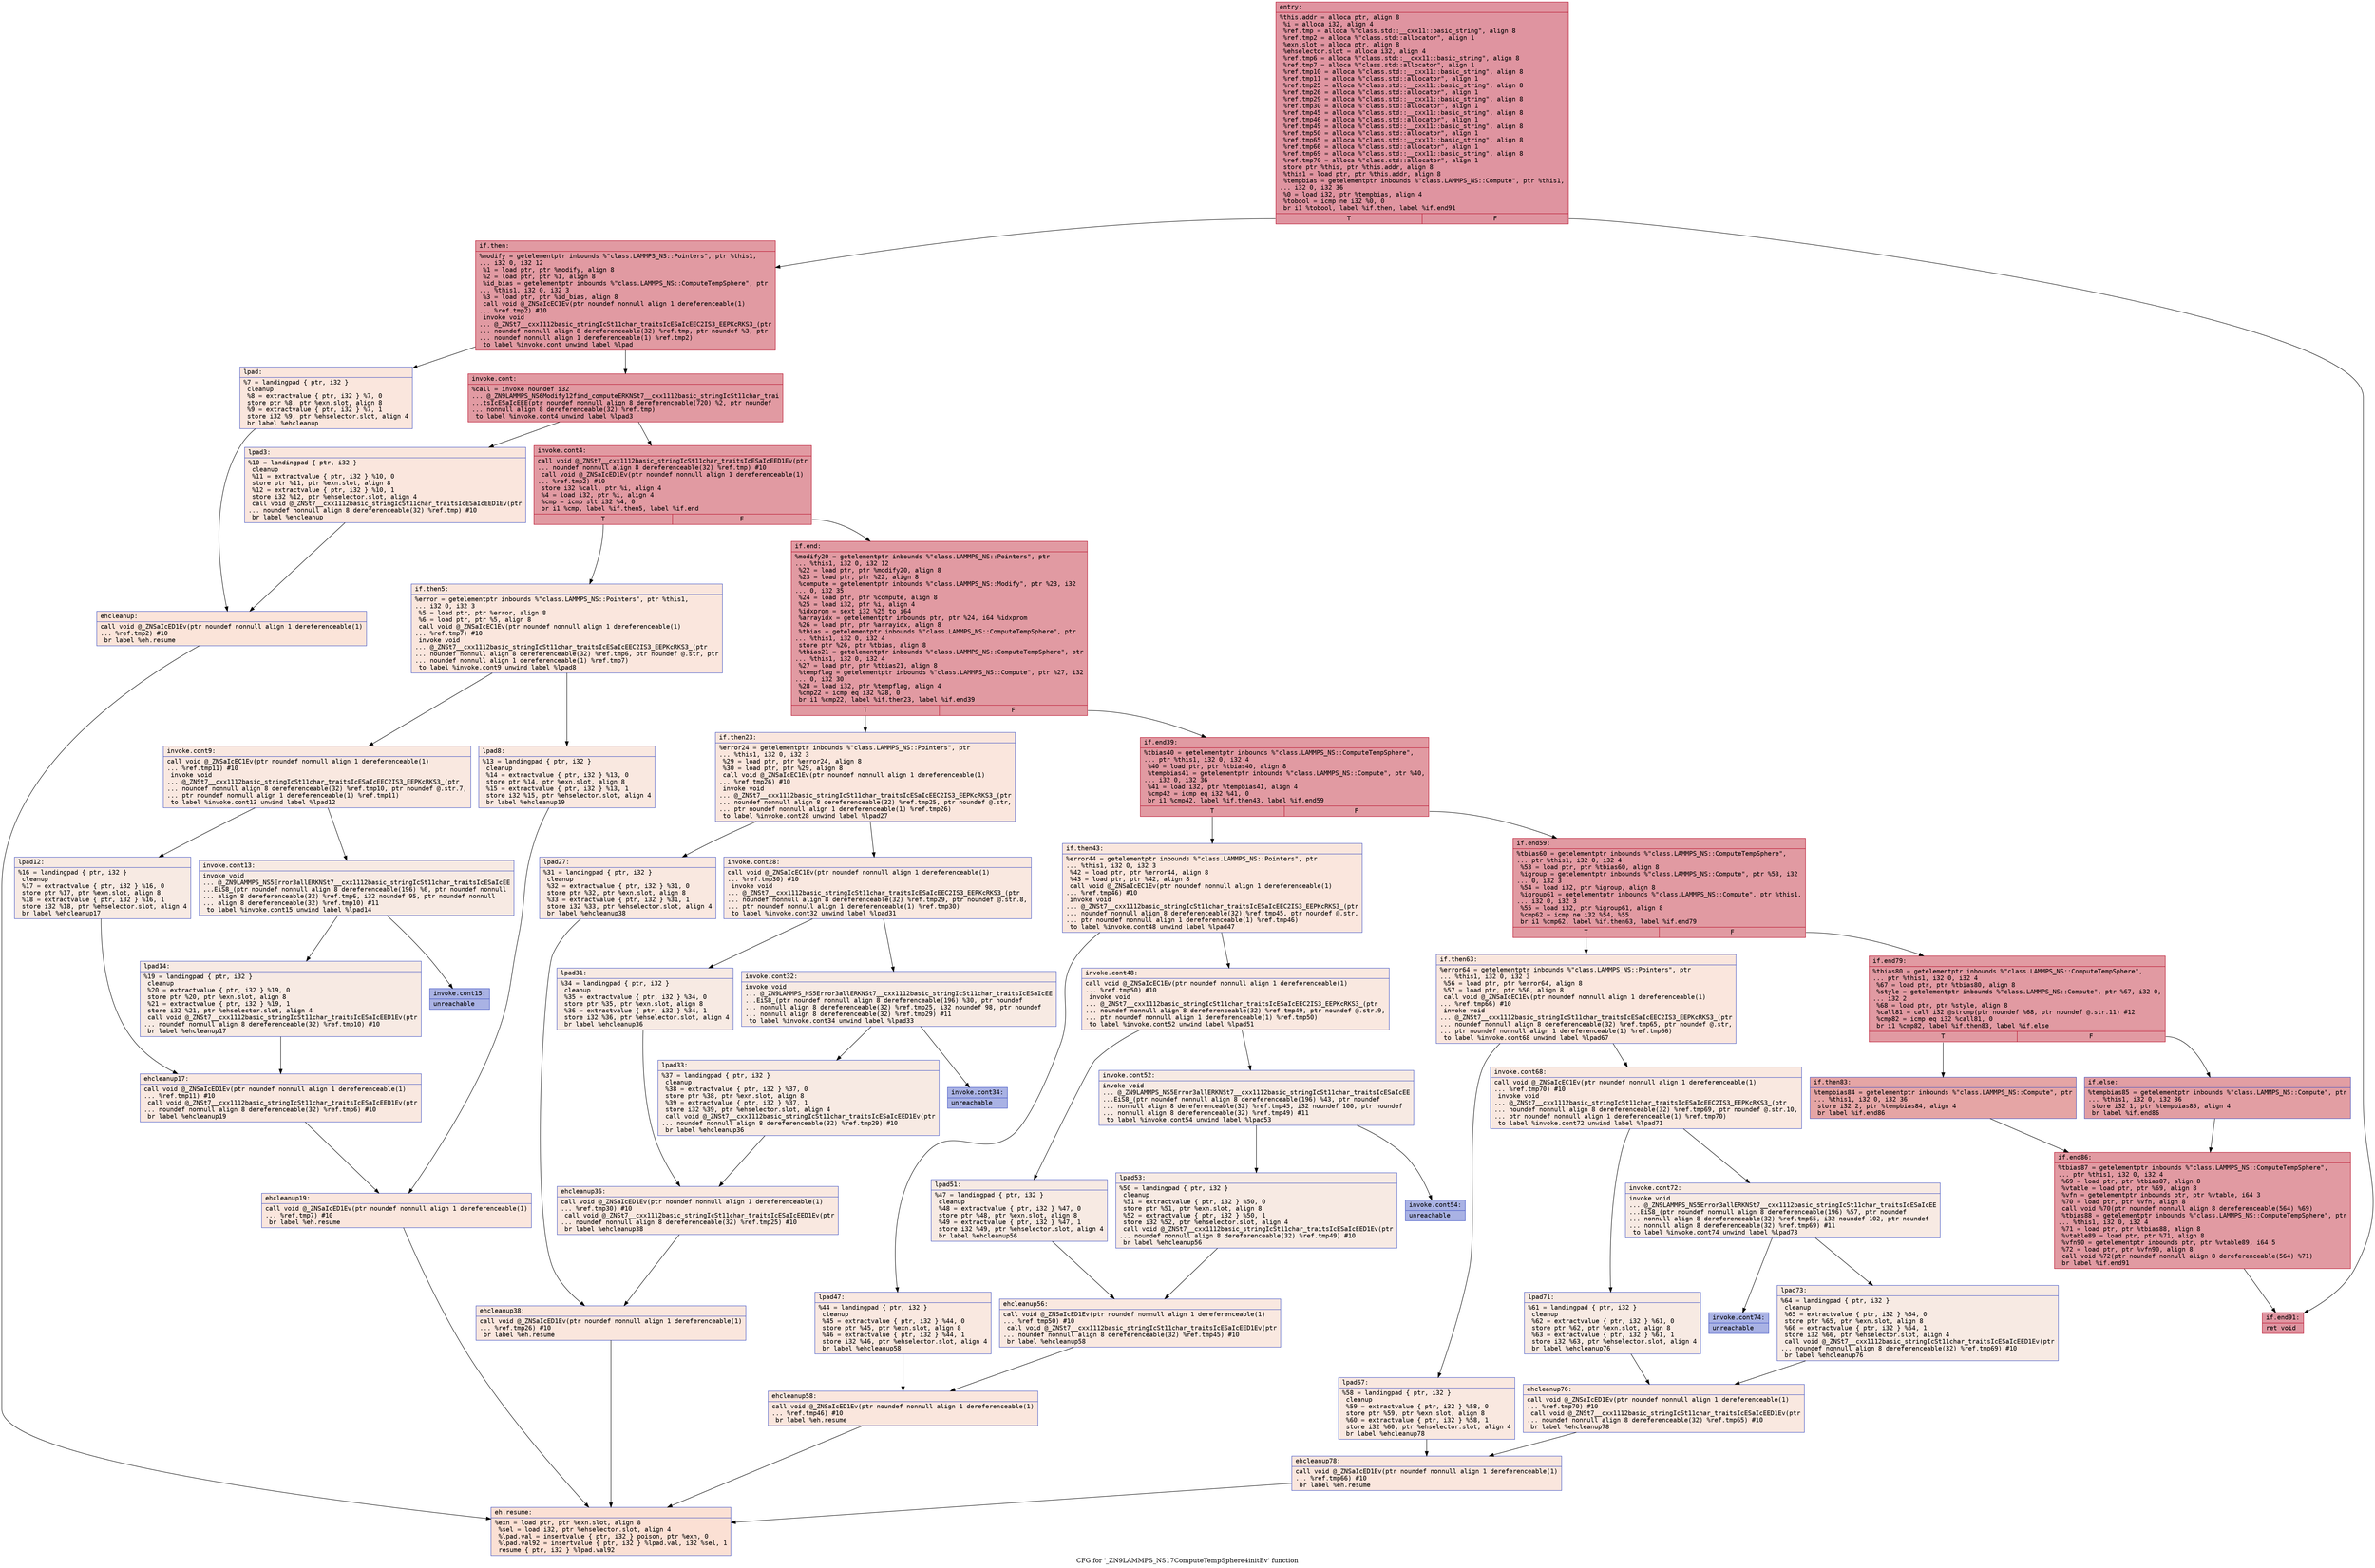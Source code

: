 digraph "CFG for '_ZN9LAMMPS_NS17ComputeTempSphere4initEv' function" {
	label="CFG for '_ZN9LAMMPS_NS17ComputeTempSphere4initEv' function";

	Node0x55f2e400fea0 [shape=record,color="#b70d28ff", style=filled, fillcolor="#b70d2870" fontname="Courier",label="{entry:\l|  %this.addr = alloca ptr, align 8\l  %i = alloca i32, align 4\l  %ref.tmp = alloca %\"class.std::__cxx11::basic_string\", align 8\l  %ref.tmp2 = alloca %\"class.std::allocator\", align 1\l  %exn.slot = alloca ptr, align 8\l  %ehselector.slot = alloca i32, align 4\l  %ref.tmp6 = alloca %\"class.std::__cxx11::basic_string\", align 8\l  %ref.tmp7 = alloca %\"class.std::allocator\", align 1\l  %ref.tmp10 = alloca %\"class.std::__cxx11::basic_string\", align 8\l  %ref.tmp11 = alloca %\"class.std::allocator\", align 1\l  %ref.tmp25 = alloca %\"class.std::__cxx11::basic_string\", align 8\l  %ref.tmp26 = alloca %\"class.std::allocator\", align 1\l  %ref.tmp29 = alloca %\"class.std::__cxx11::basic_string\", align 8\l  %ref.tmp30 = alloca %\"class.std::allocator\", align 1\l  %ref.tmp45 = alloca %\"class.std::__cxx11::basic_string\", align 8\l  %ref.tmp46 = alloca %\"class.std::allocator\", align 1\l  %ref.tmp49 = alloca %\"class.std::__cxx11::basic_string\", align 8\l  %ref.tmp50 = alloca %\"class.std::allocator\", align 1\l  %ref.tmp65 = alloca %\"class.std::__cxx11::basic_string\", align 8\l  %ref.tmp66 = alloca %\"class.std::allocator\", align 1\l  %ref.tmp69 = alloca %\"class.std::__cxx11::basic_string\", align 8\l  %ref.tmp70 = alloca %\"class.std::allocator\", align 1\l  store ptr %this, ptr %this.addr, align 8\l  %this1 = load ptr, ptr %this.addr, align 8\l  %tempbias = getelementptr inbounds %\"class.LAMMPS_NS::Compute\", ptr %this1,\l... i32 0, i32 36\l  %0 = load i32, ptr %tempbias, align 4\l  %tobool = icmp ne i32 %0, 0\l  br i1 %tobool, label %if.then, label %if.end91\l|{<s0>T|<s1>F}}"];
	Node0x55f2e400fea0:s0 -> Node0x55f2e4011200[tooltip="entry -> if.then\nProbability 62.50%" ];
	Node0x55f2e400fea0:s1 -> Node0x55f2e4011270[tooltip="entry -> if.end91\nProbability 37.50%" ];
	Node0x55f2e4011200 [shape=record,color="#b70d28ff", style=filled, fillcolor="#bb1b2c70" fontname="Courier",label="{if.then:\l|  %modify = getelementptr inbounds %\"class.LAMMPS_NS::Pointers\", ptr %this1,\l... i32 0, i32 12\l  %1 = load ptr, ptr %modify, align 8\l  %2 = load ptr, ptr %1, align 8\l  %id_bias = getelementptr inbounds %\"class.LAMMPS_NS::ComputeTempSphere\", ptr\l... %this1, i32 0, i32 3\l  %3 = load ptr, ptr %id_bias, align 8\l  call void @_ZNSaIcEC1Ev(ptr noundef nonnull align 1 dereferenceable(1)\l... %ref.tmp2) #10\l  invoke void\l... @_ZNSt7__cxx1112basic_stringIcSt11char_traitsIcESaIcEEC2IS3_EEPKcRKS3_(ptr\l... noundef nonnull align 8 dereferenceable(32) %ref.tmp, ptr noundef %3, ptr\l... noundef nonnull align 1 dereferenceable(1) %ref.tmp2)\l          to label %invoke.cont unwind label %lpad\l}"];
	Node0x55f2e4011200 -> Node0x55f2e4011860[tooltip="if.then -> invoke.cont\nProbability 100.00%" ];
	Node0x55f2e4011200 -> Node0x55f2e40118e0[tooltip="if.then -> lpad\nProbability 0.00%" ];
	Node0x55f2e4011860 [shape=record,color="#b70d28ff", style=filled, fillcolor="#bb1b2c70" fontname="Courier",label="{invoke.cont:\l|  %call = invoke noundef i32\l... @_ZN9LAMMPS_NS6Modify12find_computeERKNSt7__cxx1112basic_stringIcSt11char_trai\l...tsIcESaIcEEE(ptr noundef nonnull align 8 dereferenceable(720) %2, ptr noundef\l... nonnull align 8 dereferenceable(32) %ref.tmp)\l          to label %invoke.cont4 unwind label %lpad3\l}"];
	Node0x55f2e4011860 -> Node0x55f2e4011810[tooltip="invoke.cont -> invoke.cont4\nProbability 100.00%" ];
	Node0x55f2e4011860 -> Node0x55f2e4011b80[tooltip="invoke.cont -> lpad3\nProbability 0.00%" ];
	Node0x55f2e4011810 [shape=record,color="#b70d28ff", style=filled, fillcolor="#bb1b2c70" fontname="Courier",label="{invoke.cont4:\l|  call void @_ZNSt7__cxx1112basic_stringIcSt11char_traitsIcESaIcEED1Ev(ptr\l... noundef nonnull align 8 dereferenceable(32) %ref.tmp) #10\l  call void @_ZNSaIcED1Ev(ptr noundef nonnull align 1 dereferenceable(1)\l... %ref.tmp2) #10\l  store i32 %call, ptr %i, align 4\l  %4 = load i32, ptr %i, align 4\l  %cmp = icmp slt i32 %4, 0\l  br i1 %cmp, label %if.then5, label %if.end\l|{<s0>T|<s1>F}}"];
	Node0x55f2e4011810:s0 -> Node0x55f2e4012200[tooltip="invoke.cont4 -> if.then5\nProbability 0.00%" ];
	Node0x55f2e4011810:s1 -> Node0x55f2e4012280[tooltip="invoke.cont4 -> if.end\nProbability 100.00%" ];
	Node0x55f2e4012200 [shape=record,color="#3d50c3ff", style=filled, fillcolor="#f3c7b170" fontname="Courier",label="{if.then5:\l|  %error = getelementptr inbounds %\"class.LAMMPS_NS::Pointers\", ptr %this1,\l... i32 0, i32 3\l  %5 = load ptr, ptr %error, align 8\l  %6 = load ptr, ptr %5, align 8\l  call void @_ZNSaIcEC1Ev(ptr noundef nonnull align 1 dereferenceable(1)\l... %ref.tmp7) #10\l  invoke void\l... @_ZNSt7__cxx1112basic_stringIcSt11char_traitsIcESaIcEEC2IS3_EEPKcRKS3_(ptr\l... noundef nonnull align 8 dereferenceable(32) %ref.tmp6, ptr noundef @.str, ptr\l... noundef nonnull align 1 dereferenceable(1) %ref.tmp7)\l          to label %invoke.cont9 unwind label %lpad8\l}"];
	Node0x55f2e4012200 -> Node0x55f2e4012700[tooltip="if.then5 -> invoke.cont9\nProbability 50.00%" ];
	Node0x55f2e4012200 -> Node0x55f2e4012780[tooltip="if.then5 -> lpad8\nProbability 50.00%" ];
	Node0x55f2e4012700 [shape=record,color="#3d50c3ff", style=filled, fillcolor="#f1ccb870" fontname="Courier",label="{invoke.cont9:\l|  call void @_ZNSaIcEC1Ev(ptr noundef nonnull align 1 dereferenceable(1)\l... %ref.tmp11) #10\l  invoke void\l... @_ZNSt7__cxx1112basic_stringIcSt11char_traitsIcESaIcEEC2IS3_EEPKcRKS3_(ptr\l... noundef nonnull align 8 dereferenceable(32) %ref.tmp10, ptr noundef @.str.7,\l... ptr noundef nonnull align 1 dereferenceable(1) %ref.tmp11)\l          to label %invoke.cont13 unwind label %lpad12\l}"];
	Node0x55f2e4012700 -> Node0x55f2e4012aa0[tooltip="invoke.cont9 -> invoke.cont13\nProbability 50.00%" ];
	Node0x55f2e4012700 -> Node0x55f2e4012af0[tooltip="invoke.cont9 -> lpad12\nProbability 50.00%" ];
	Node0x55f2e4012aa0 [shape=record,color="#3d50c3ff", style=filled, fillcolor="#eed0c070" fontname="Courier",label="{invoke.cont13:\l|  invoke void\l... @_ZN9LAMMPS_NS5Error3allERKNSt7__cxx1112basic_stringIcSt11char_traitsIcESaIcEE\l...EiS8_(ptr noundef nonnull align 8 dereferenceable(196) %6, ptr noundef nonnull\l... align 8 dereferenceable(32) %ref.tmp6, i32 noundef 95, ptr noundef nonnull\l... align 8 dereferenceable(32) %ref.tmp10) #11\l          to label %invoke.cont15 unwind label %lpad14\l}"];
	Node0x55f2e4012aa0 -> Node0x55f2e4012a50[tooltip="invoke.cont13 -> invoke.cont15\nProbability 0.00%" ];
	Node0x55f2e4012aa0 -> Node0x55f2e4012d50[tooltip="invoke.cont13 -> lpad14\nProbability 100.00%" ];
	Node0x55f2e4012a50 [shape=record,color="#3d50c3ff", style=filled, fillcolor="#3d50c370" fontname="Courier",label="{invoke.cont15:\l|  unreachable\l}"];
	Node0x55f2e40118e0 [shape=record,color="#3d50c3ff", style=filled, fillcolor="#f3c7b170" fontname="Courier",label="{lpad:\l|  %7 = landingpad \{ ptr, i32 \}\l          cleanup\l  %8 = extractvalue \{ ptr, i32 \} %7, 0\l  store ptr %8, ptr %exn.slot, align 8\l  %9 = extractvalue \{ ptr, i32 \} %7, 1\l  store i32 %9, ptr %ehselector.slot, align 4\l  br label %ehcleanup\l}"];
	Node0x55f2e40118e0 -> Node0x55f2e4013310[tooltip="lpad -> ehcleanup\nProbability 100.00%" ];
	Node0x55f2e4011b80 [shape=record,color="#3d50c3ff", style=filled, fillcolor="#f3c7b170" fontname="Courier",label="{lpad3:\l|  %10 = landingpad \{ ptr, i32 \}\l          cleanup\l  %11 = extractvalue \{ ptr, i32 \} %10, 0\l  store ptr %11, ptr %exn.slot, align 8\l  %12 = extractvalue \{ ptr, i32 \} %10, 1\l  store i32 %12, ptr %ehselector.slot, align 4\l  call void @_ZNSt7__cxx1112basic_stringIcSt11char_traitsIcESaIcEED1Ev(ptr\l... noundef nonnull align 8 dereferenceable(32) %ref.tmp) #10\l  br label %ehcleanup\l}"];
	Node0x55f2e4011b80 -> Node0x55f2e4013310[tooltip="lpad3 -> ehcleanup\nProbability 100.00%" ];
	Node0x55f2e4013310 [shape=record,color="#3d50c3ff", style=filled, fillcolor="#f5c1a970" fontname="Courier",label="{ehcleanup:\l|  call void @_ZNSaIcED1Ev(ptr noundef nonnull align 1 dereferenceable(1)\l... %ref.tmp2) #10\l  br label %eh.resume\l}"];
	Node0x55f2e4013310 -> Node0x55f2e40138a0[tooltip="ehcleanup -> eh.resume\nProbability 100.00%" ];
	Node0x55f2e4012780 [shape=record,color="#3d50c3ff", style=filled, fillcolor="#f1ccb870" fontname="Courier",label="{lpad8:\l|  %13 = landingpad \{ ptr, i32 \}\l          cleanup\l  %14 = extractvalue \{ ptr, i32 \} %13, 0\l  store ptr %14, ptr %exn.slot, align 8\l  %15 = extractvalue \{ ptr, i32 \} %13, 1\l  store i32 %15, ptr %ehselector.slot, align 4\l  br label %ehcleanup19\l}"];
	Node0x55f2e4012780 -> Node0x55f2e4013bf0[tooltip="lpad8 -> ehcleanup19\nProbability 100.00%" ];
	Node0x55f2e4012af0 [shape=record,color="#3d50c3ff", style=filled, fillcolor="#eed0c070" fontname="Courier",label="{lpad12:\l|  %16 = landingpad \{ ptr, i32 \}\l          cleanup\l  %17 = extractvalue \{ ptr, i32 \} %16, 0\l  store ptr %17, ptr %exn.slot, align 8\l  %18 = extractvalue \{ ptr, i32 \} %16, 1\l  store i32 %18, ptr %ehselector.slot, align 4\l  br label %ehcleanup17\l}"];
	Node0x55f2e4012af0 -> Node0x55f2e4014580[tooltip="lpad12 -> ehcleanup17\nProbability 100.00%" ];
	Node0x55f2e4012d50 [shape=record,color="#3d50c3ff", style=filled, fillcolor="#eed0c070" fontname="Courier",label="{lpad14:\l|  %19 = landingpad \{ ptr, i32 \}\l          cleanup\l  %20 = extractvalue \{ ptr, i32 \} %19, 0\l  store ptr %20, ptr %exn.slot, align 8\l  %21 = extractvalue \{ ptr, i32 \} %19, 1\l  store i32 %21, ptr %ehselector.slot, align 4\l  call void @_ZNSt7__cxx1112basic_stringIcSt11char_traitsIcESaIcEED1Ev(ptr\l... noundef nonnull align 8 dereferenceable(32) %ref.tmp10) #10\l  br label %ehcleanup17\l}"];
	Node0x55f2e4012d50 -> Node0x55f2e4014580[tooltip="lpad14 -> ehcleanup17\nProbability 100.00%" ];
	Node0x55f2e4014580 [shape=record,color="#3d50c3ff", style=filled, fillcolor="#f1ccb870" fontname="Courier",label="{ehcleanup17:\l|  call void @_ZNSaIcED1Ev(ptr noundef nonnull align 1 dereferenceable(1)\l... %ref.tmp11) #10\l  call void @_ZNSt7__cxx1112basic_stringIcSt11char_traitsIcESaIcEED1Ev(ptr\l... noundef nonnull align 8 dereferenceable(32) %ref.tmp6) #10\l  br label %ehcleanup19\l}"];
	Node0x55f2e4014580 -> Node0x55f2e4013bf0[tooltip="ehcleanup17 -> ehcleanup19\nProbability 100.00%" ];
	Node0x55f2e4013bf0 [shape=record,color="#3d50c3ff", style=filled, fillcolor="#f3c7b170" fontname="Courier",label="{ehcleanup19:\l|  call void @_ZNSaIcED1Ev(ptr noundef nonnull align 1 dereferenceable(1)\l... %ref.tmp7) #10\l  br label %eh.resume\l}"];
	Node0x55f2e4013bf0 -> Node0x55f2e40138a0[tooltip="ehcleanup19 -> eh.resume\nProbability 100.00%" ];
	Node0x55f2e4012280 [shape=record,color="#b70d28ff", style=filled, fillcolor="#bb1b2c70" fontname="Courier",label="{if.end:\l|  %modify20 = getelementptr inbounds %\"class.LAMMPS_NS::Pointers\", ptr\l... %this1, i32 0, i32 12\l  %22 = load ptr, ptr %modify20, align 8\l  %23 = load ptr, ptr %22, align 8\l  %compute = getelementptr inbounds %\"class.LAMMPS_NS::Modify\", ptr %23, i32\l... 0, i32 35\l  %24 = load ptr, ptr %compute, align 8\l  %25 = load i32, ptr %i, align 4\l  %idxprom = sext i32 %25 to i64\l  %arrayidx = getelementptr inbounds ptr, ptr %24, i64 %idxprom\l  %26 = load ptr, ptr %arrayidx, align 8\l  %tbias = getelementptr inbounds %\"class.LAMMPS_NS::ComputeTempSphere\", ptr\l... %this1, i32 0, i32 4\l  store ptr %26, ptr %tbias, align 8\l  %tbias21 = getelementptr inbounds %\"class.LAMMPS_NS::ComputeTempSphere\", ptr\l... %this1, i32 0, i32 4\l  %27 = load ptr, ptr %tbias21, align 8\l  %tempflag = getelementptr inbounds %\"class.LAMMPS_NS::Compute\", ptr %27, i32\l... 0, i32 30\l  %28 = load i32, ptr %tempflag, align 4\l  %cmp22 = icmp eq i32 %28, 0\l  br i1 %cmp22, label %if.then23, label %if.end39\l|{<s0>T|<s1>F}}"];
	Node0x55f2e4012280:s0 -> Node0x55f2e4015d70[tooltip="if.end -> if.then23\nProbability 0.00%" ];
	Node0x55f2e4012280:s1 -> Node0x55f2e4015df0[tooltip="if.end -> if.end39\nProbability 100.00%" ];
	Node0x55f2e4015d70 [shape=record,color="#3d50c3ff", style=filled, fillcolor="#f3c7b170" fontname="Courier",label="{if.then23:\l|  %error24 = getelementptr inbounds %\"class.LAMMPS_NS::Pointers\", ptr\l... %this1, i32 0, i32 3\l  %29 = load ptr, ptr %error24, align 8\l  %30 = load ptr, ptr %29, align 8\l  call void @_ZNSaIcEC1Ev(ptr noundef nonnull align 1 dereferenceable(1)\l... %ref.tmp26) #10\l  invoke void\l... @_ZNSt7__cxx1112basic_stringIcSt11char_traitsIcESaIcEEC2IS3_EEPKcRKS3_(ptr\l... noundef nonnull align 8 dereferenceable(32) %ref.tmp25, ptr noundef @.str,\l... ptr noundef nonnull align 1 dereferenceable(1) %ref.tmp26)\l          to label %invoke.cont28 unwind label %lpad27\l}"];
	Node0x55f2e4015d70 -> Node0x55f2e4016280[tooltip="if.then23 -> invoke.cont28\nProbability 50.00%" ];
	Node0x55f2e4015d70 -> Node0x55f2e4016300[tooltip="if.then23 -> lpad27\nProbability 50.00%" ];
	Node0x55f2e4016280 [shape=record,color="#3d50c3ff", style=filled, fillcolor="#f1ccb870" fontname="Courier",label="{invoke.cont28:\l|  call void @_ZNSaIcEC1Ev(ptr noundef nonnull align 1 dereferenceable(1)\l... %ref.tmp30) #10\l  invoke void\l... @_ZNSt7__cxx1112basic_stringIcSt11char_traitsIcESaIcEEC2IS3_EEPKcRKS3_(ptr\l... noundef nonnull align 8 dereferenceable(32) %ref.tmp29, ptr noundef @.str.8,\l... ptr noundef nonnull align 1 dereferenceable(1) %ref.tmp30)\l          to label %invoke.cont32 unwind label %lpad31\l}"];
	Node0x55f2e4016280 -> Node0x55f2e4016620[tooltip="invoke.cont28 -> invoke.cont32\nProbability 50.00%" ];
	Node0x55f2e4016280 -> Node0x55f2e4016670[tooltip="invoke.cont28 -> lpad31\nProbability 50.00%" ];
	Node0x55f2e4016620 [shape=record,color="#3d50c3ff", style=filled, fillcolor="#eed0c070" fontname="Courier",label="{invoke.cont32:\l|  invoke void\l... @_ZN9LAMMPS_NS5Error3allERKNSt7__cxx1112basic_stringIcSt11char_traitsIcESaIcEE\l...EiS8_(ptr noundef nonnull align 8 dereferenceable(196) %30, ptr noundef\l... nonnull align 8 dereferenceable(32) %ref.tmp25, i32 noundef 98, ptr noundef\l... nonnull align 8 dereferenceable(32) %ref.tmp29) #11\l          to label %invoke.cont34 unwind label %lpad33\l}"];
	Node0x55f2e4016620 -> Node0x55f2e40165d0[tooltip="invoke.cont32 -> invoke.cont34\nProbability 0.00%" ];
	Node0x55f2e4016620 -> Node0x55f2e4016990[tooltip="invoke.cont32 -> lpad33\nProbability 100.00%" ];
	Node0x55f2e40165d0 [shape=record,color="#3d50c3ff", style=filled, fillcolor="#3d50c370" fontname="Courier",label="{invoke.cont34:\l|  unreachable\l}"];
	Node0x55f2e4016300 [shape=record,color="#3d50c3ff", style=filled, fillcolor="#f1ccb870" fontname="Courier",label="{lpad27:\l|  %31 = landingpad \{ ptr, i32 \}\l          cleanup\l  %32 = extractvalue \{ ptr, i32 \} %31, 0\l  store ptr %32, ptr %exn.slot, align 8\l  %33 = extractvalue \{ ptr, i32 \} %31, 1\l  store i32 %33, ptr %ehselector.slot, align 4\l  br label %ehcleanup38\l}"];
	Node0x55f2e4016300 -> Node0x55f2e4016f50[tooltip="lpad27 -> ehcleanup38\nProbability 100.00%" ];
	Node0x55f2e4016670 [shape=record,color="#3d50c3ff", style=filled, fillcolor="#eed0c070" fontname="Courier",label="{lpad31:\l|  %34 = landingpad \{ ptr, i32 \}\l          cleanup\l  %35 = extractvalue \{ ptr, i32 \} %34, 0\l  store ptr %35, ptr %exn.slot, align 8\l  %36 = extractvalue \{ ptr, i32 \} %34, 1\l  store i32 %36, ptr %ehselector.slot, align 4\l  br label %ehcleanup36\l}"];
	Node0x55f2e4016670 -> Node0x55f2e40172a0[tooltip="lpad31 -> ehcleanup36\nProbability 100.00%" ];
	Node0x55f2e4016990 [shape=record,color="#3d50c3ff", style=filled, fillcolor="#eed0c070" fontname="Courier",label="{lpad33:\l|  %37 = landingpad \{ ptr, i32 \}\l          cleanup\l  %38 = extractvalue \{ ptr, i32 \} %37, 0\l  store ptr %38, ptr %exn.slot, align 8\l  %39 = extractvalue \{ ptr, i32 \} %37, 1\l  store i32 %39, ptr %ehselector.slot, align 4\l  call void @_ZNSt7__cxx1112basic_stringIcSt11char_traitsIcESaIcEED1Ev(ptr\l... noundef nonnull align 8 dereferenceable(32) %ref.tmp29) #10\l  br label %ehcleanup36\l}"];
	Node0x55f2e4016990 -> Node0x55f2e40172a0[tooltip="lpad33 -> ehcleanup36\nProbability 100.00%" ];
	Node0x55f2e40172a0 [shape=record,color="#3d50c3ff", style=filled, fillcolor="#f1ccb870" fontname="Courier",label="{ehcleanup36:\l|  call void @_ZNSaIcED1Ev(ptr noundef nonnull align 1 dereferenceable(1)\l... %ref.tmp30) #10\l  call void @_ZNSt7__cxx1112basic_stringIcSt11char_traitsIcESaIcEED1Ev(ptr\l... noundef nonnull align 8 dereferenceable(32) %ref.tmp25) #10\l  br label %ehcleanup38\l}"];
	Node0x55f2e40172a0 -> Node0x55f2e4016f50[tooltip="ehcleanup36 -> ehcleanup38\nProbability 100.00%" ];
	Node0x55f2e4016f50 [shape=record,color="#3d50c3ff", style=filled, fillcolor="#f3c7b170" fontname="Courier",label="{ehcleanup38:\l|  call void @_ZNSaIcED1Ev(ptr noundef nonnull align 1 dereferenceable(1)\l... %ref.tmp26) #10\l  br label %eh.resume\l}"];
	Node0x55f2e4016f50 -> Node0x55f2e40138a0[tooltip="ehcleanup38 -> eh.resume\nProbability 100.00%" ];
	Node0x55f2e4015df0 [shape=record,color="#b70d28ff", style=filled, fillcolor="#bb1b2c70" fontname="Courier",label="{if.end39:\l|  %tbias40 = getelementptr inbounds %\"class.LAMMPS_NS::ComputeTempSphere\",\l... ptr %this1, i32 0, i32 4\l  %40 = load ptr, ptr %tbias40, align 8\l  %tempbias41 = getelementptr inbounds %\"class.LAMMPS_NS::Compute\", ptr %40,\l... i32 0, i32 36\l  %41 = load i32, ptr %tempbias41, align 4\l  %cmp42 = icmp eq i32 %41, 0\l  br i1 %cmp42, label %if.then43, label %if.end59\l|{<s0>T|<s1>F}}"];
	Node0x55f2e4015df0:s0 -> Node0x55f2e4017ef0[tooltip="if.end39 -> if.then43\nProbability 0.00%" ];
	Node0x55f2e4015df0:s1 -> Node0x55f2e4017f70[tooltip="if.end39 -> if.end59\nProbability 100.00%" ];
	Node0x55f2e4017ef0 [shape=record,color="#3d50c3ff", style=filled, fillcolor="#f3c7b170" fontname="Courier",label="{if.then43:\l|  %error44 = getelementptr inbounds %\"class.LAMMPS_NS::Pointers\", ptr\l... %this1, i32 0, i32 3\l  %42 = load ptr, ptr %error44, align 8\l  %43 = load ptr, ptr %42, align 8\l  call void @_ZNSaIcEC1Ev(ptr noundef nonnull align 1 dereferenceable(1)\l... %ref.tmp46) #10\l  invoke void\l... @_ZNSt7__cxx1112basic_stringIcSt11char_traitsIcESaIcEEC2IS3_EEPKcRKS3_(ptr\l... noundef nonnull align 8 dereferenceable(32) %ref.tmp45, ptr noundef @.str,\l... ptr noundef nonnull align 1 dereferenceable(1) %ref.tmp46)\l          to label %invoke.cont48 unwind label %lpad47\l}"];
	Node0x55f2e4017ef0 -> Node0x55f2e4018400[tooltip="if.then43 -> invoke.cont48\nProbability 50.00%" ];
	Node0x55f2e4017ef0 -> Node0x55f2e4018480[tooltip="if.then43 -> lpad47\nProbability 50.00%" ];
	Node0x55f2e4018400 [shape=record,color="#3d50c3ff", style=filled, fillcolor="#f1ccb870" fontname="Courier",label="{invoke.cont48:\l|  call void @_ZNSaIcEC1Ev(ptr noundef nonnull align 1 dereferenceable(1)\l... %ref.tmp50) #10\l  invoke void\l... @_ZNSt7__cxx1112basic_stringIcSt11char_traitsIcESaIcEEC2IS3_EEPKcRKS3_(ptr\l... noundef nonnull align 8 dereferenceable(32) %ref.tmp49, ptr noundef @.str.9,\l... ptr noundef nonnull align 1 dereferenceable(1) %ref.tmp50)\l          to label %invoke.cont52 unwind label %lpad51\l}"];
	Node0x55f2e4018400 -> Node0x55f2e40187a0[tooltip="invoke.cont48 -> invoke.cont52\nProbability 50.00%" ];
	Node0x55f2e4018400 -> Node0x55f2e40187f0[tooltip="invoke.cont48 -> lpad51\nProbability 50.00%" ];
	Node0x55f2e40187a0 [shape=record,color="#3d50c3ff", style=filled, fillcolor="#eed0c070" fontname="Courier",label="{invoke.cont52:\l|  invoke void\l... @_ZN9LAMMPS_NS5Error3allERKNSt7__cxx1112basic_stringIcSt11char_traitsIcESaIcEE\l...EiS8_(ptr noundef nonnull align 8 dereferenceable(196) %43, ptr noundef\l... nonnull align 8 dereferenceable(32) %ref.tmp45, i32 noundef 100, ptr noundef\l... nonnull align 8 dereferenceable(32) %ref.tmp49) #11\l          to label %invoke.cont54 unwind label %lpad53\l}"];
	Node0x55f2e40187a0 -> Node0x55f2e4018750[tooltip="invoke.cont52 -> invoke.cont54\nProbability 0.00%" ];
	Node0x55f2e40187a0 -> Node0x55f2e4018ab0[tooltip="invoke.cont52 -> lpad53\nProbability 100.00%" ];
	Node0x55f2e4018750 [shape=record,color="#3d50c3ff", style=filled, fillcolor="#3d50c370" fontname="Courier",label="{invoke.cont54:\l|  unreachable\l}"];
	Node0x55f2e4018480 [shape=record,color="#3d50c3ff", style=filled, fillcolor="#f1ccb870" fontname="Courier",label="{lpad47:\l|  %44 = landingpad \{ ptr, i32 \}\l          cleanup\l  %45 = extractvalue \{ ptr, i32 \} %44, 0\l  store ptr %45, ptr %exn.slot, align 8\l  %46 = extractvalue \{ ptr, i32 \} %44, 1\l  store i32 %46, ptr %ehselector.slot, align 4\l  br label %ehcleanup58\l}"];
	Node0x55f2e4018480 -> Node0x55f2e4019070[tooltip="lpad47 -> ehcleanup58\nProbability 100.00%" ];
	Node0x55f2e40187f0 [shape=record,color="#3d50c3ff", style=filled, fillcolor="#eed0c070" fontname="Courier",label="{lpad51:\l|  %47 = landingpad \{ ptr, i32 \}\l          cleanup\l  %48 = extractvalue \{ ptr, i32 \} %47, 0\l  store ptr %48, ptr %exn.slot, align 8\l  %49 = extractvalue \{ ptr, i32 \} %47, 1\l  store i32 %49, ptr %ehselector.slot, align 4\l  br label %ehcleanup56\l}"];
	Node0x55f2e40187f0 -> Node0x55f2e4019bd0[tooltip="lpad51 -> ehcleanup56\nProbability 100.00%" ];
	Node0x55f2e4018ab0 [shape=record,color="#3d50c3ff", style=filled, fillcolor="#eed0c070" fontname="Courier",label="{lpad53:\l|  %50 = landingpad \{ ptr, i32 \}\l          cleanup\l  %51 = extractvalue \{ ptr, i32 \} %50, 0\l  store ptr %51, ptr %exn.slot, align 8\l  %52 = extractvalue \{ ptr, i32 \} %50, 1\l  store i32 %52, ptr %ehselector.slot, align 4\l  call void @_ZNSt7__cxx1112basic_stringIcSt11char_traitsIcESaIcEED1Ev(ptr\l... noundef nonnull align 8 dereferenceable(32) %ref.tmp49) #10\l  br label %ehcleanup56\l}"];
	Node0x55f2e4018ab0 -> Node0x55f2e4019bd0[tooltip="lpad53 -> ehcleanup56\nProbability 100.00%" ];
	Node0x55f2e4019bd0 [shape=record,color="#3d50c3ff", style=filled, fillcolor="#f1ccb870" fontname="Courier",label="{ehcleanup56:\l|  call void @_ZNSaIcED1Ev(ptr noundef nonnull align 1 dereferenceable(1)\l... %ref.tmp50) #10\l  call void @_ZNSt7__cxx1112basic_stringIcSt11char_traitsIcESaIcEED1Ev(ptr\l... noundef nonnull align 8 dereferenceable(32) %ref.tmp45) #10\l  br label %ehcleanup58\l}"];
	Node0x55f2e4019bd0 -> Node0x55f2e4019070[tooltip="ehcleanup56 -> ehcleanup58\nProbability 100.00%" ];
	Node0x55f2e4019070 [shape=record,color="#3d50c3ff", style=filled, fillcolor="#f3c7b170" fontname="Courier",label="{ehcleanup58:\l|  call void @_ZNSaIcED1Ev(ptr noundef nonnull align 1 dereferenceable(1)\l... %ref.tmp46) #10\l  br label %eh.resume\l}"];
	Node0x55f2e4019070 -> Node0x55f2e40138a0[tooltip="ehcleanup58 -> eh.resume\nProbability 100.00%" ];
	Node0x55f2e4017f70 [shape=record,color="#b70d28ff", style=filled, fillcolor="#bb1b2c70" fontname="Courier",label="{if.end59:\l|  %tbias60 = getelementptr inbounds %\"class.LAMMPS_NS::ComputeTempSphere\",\l... ptr %this1, i32 0, i32 4\l  %53 = load ptr, ptr %tbias60, align 8\l  %igroup = getelementptr inbounds %\"class.LAMMPS_NS::Compute\", ptr %53, i32\l... 0, i32 3\l  %54 = load i32, ptr %igroup, align 8\l  %igroup61 = getelementptr inbounds %\"class.LAMMPS_NS::Compute\", ptr %this1,\l... i32 0, i32 3\l  %55 = load i32, ptr %igroup61, align 8\l  %cmp62 = icmp ne i32 %54, %55\l  br i1 %cmp62, label %if.then63, label %if.end79\l|{<s0>T|<s1>F}}"];
	Node0x55f2e4017f70:s0 -> Node0x55f2e401a980[tooltip="if.end59 -> if.then63\nProbability 0.00%" ];
	Node0x55f2e4017f70:s1 -> Node0x55f2e401aa00[tooltip="if.end59 -> if.end79\nProbability 100.00%" ];
	Node0x55f2e401a980 [shape=record,color="#3d50c3ff", style=filled, fillcolor="#f3c7b170" fontname="Courier",label="{if.then63:\l|  %error64 = getelementptr inbounds %\"class.LAMMPS_NS::Pointers\", ptr\l... %this1, i32 0, i32 3\l  %56 = load ptr, ptr %error64, align 8\l  %57 = load ptr, ptr %56, align 8\l  call void @_ZNSaIcEC1Ev(ptr noundef nonnull align 1 dereferenceable(1)\l... %ref.tmp66) #10\l  invoke void\l... @_ZNSt7__cxx1112basic_stringIcSt11char_traitsIcESaIcEEC2IS3_EEPKcRKS3_(ptr\l... noundef nonnull align 8 dereferenceable(32) %ref.tmp65, ptr noundef @.str,\l... ptr noundef nonnull align 1 dereferenceable(1) %ref.tmp66)\l          to label %invoke.cont68 unwind label %lpad67\l}"];
	Node0x55f2e401a980 -> Node0x55f2e401ae90[tooltip="if.then63 -> invoke.cont68\nProbability 50.00%" ];
	Node0x55f2e401a980 -> Node0x55f2e401af10[tooltip="if.then63 -> lpad67\nProbability 50.00%" ];
	Node0x55f2e401ae90 [shape=record,color="#3d50c3ff", style=filled, fillcolor="#f1ccb870" fontname="Courier",label="{invoke.cont68:\l|  call void @_ZNSaIcEC1Ev(ptr noundef nonnull align 1 dereferenceable(1)\l... %ref.tmp70) #10\l  invoke void\l... @_ZNSt7__cxx1112basic_stringIcSt11char_traitsIcESaIcEEC2IS3_EEPKcRKS3_(ptr\l... noundef nonnull align 8 dereferenceable(32) %ref.tmp69, ptr noundef @.str.10,\l... ptr noundef nonnull align 1 dereferenceable(1) %ref.tmp70)\l          to label %invoke.cont72 unwind label %lpad71\l}"];
	Node0x55f2e401ae90 -> Node0x55f2e401b230[tooltip="invoke.cont68 -> invoke.cont72\nProbability 50.00%" ];
	Node0x55f2e401ae90 -> Node0x55f2e401b280[tooltip="invoke.cont68 -> lpad71\nProbability 50.00%" ];
	Node0x55f2e401b230 [shape=record,color="#3d50c3ff", style=filled, fillcolor="#eed0c070" fontname="Courier",label="{invoke.cont72:\l|  invoke void\l... @_ZN9LAMMPS_NS5Error3allERKNSt7__cxx1112basic_stringIcSt11char_traitsIcESaIcEE\l...EiS8_(ptr noundef nonnull align 8 dereferenceable(196) %57, ptr noundef\l... nonnull align 8 dereferenceable(32) %ref.tmp65, i32 noundef 102, ptr noundef\l... nonnull align 8 dereferenceable(32) %ref.tmp69) #11\l          to label %invoke.cont74 unwind label %lpad73\l}"];
	Node0x55f2e401b230 -> Node0x55f2e401b1e0[tooltip="invoke.cont72 -> invoke.cont74\nProbability 0.00%" ];
	Node0x55f2e401b230 -> Node0x55f2e401b540[tooltip="invoke.cont72 -> lpad73\nProbability 100.00%" ];
	Node0x55f2e401b1e0 [shape=record,color="#3d50c3ff", style=filled, fillcolor="#3d50c370" fontname="Courier",label="{invoke.cont74:\l|  unreachable\l}"];
	Node0x55f2e401af10 [shape=record,color="#3d50c3ff", style=filled, fillcolor="#f1ccb870" fontname="Courier",label="{lpad67:\l|  %58 = landingpad \{ ptr, i32 \}\l          cleanup\l  %59 = extractvalue \{ ptr, i32 \} %58, 0\l  store ptr %59, ptr %exn.slot, align 8\l  %60 = extractvalue \{ ptr, i32 \} %58, 1\l  store i32 %60, ptr %ehselector.slot, align 4\l  br label %ehcleanup78\l}"];
	Node0x55f2e401af10 -> Node0x55f2e401bb00[tooltip="lpad67 -> ehcleanup78\nProbability 100.00%" ];
	Node0x55f2e401b280 [shape=record,color="#3d50c3ff", style=filled, fillcolor="#eed0c070" fontname="Courier",label="{lpad71:\l|  %61 = landingpad \{ ptr, i32 \}\l          cleanup\l  %62 = extractvalue \{ ptr, i32 \} %61, 0\l  store ptr %62, ptr %exn.slot, align 8\l  %63 = extractvalue \{ ptr, i32 \} %61, 1\l  store i32 %63, ptr %ehselector.slot, align 4\l  br label %ehcleanup76\l}"];
	Node0x55f2e401b280 -> Node0x55f2e4013f40[tooltip="lpad71 -> ehcleanup76\nProbability 100.00%" ];
	Node0x55f2e401b540 [shape=record,color="#3d50c3ff", style=filled, fillcolor="#eed0c070" fontname="Courier",label="{lpad73:\l|  %64 = landingpad \{ ptr, i32 \}\l          cleanup\l  %65 = extractvalue \{ ptr, i32 \} %64, 0\l  store ptr %65, ptr %exn.slot, align 8\l  %66 = extractvalue \{ ptr, i32 \} %64, 1\l  store i32 %66, ptr %ehselector.slot, align 4\l  call void @_ZNSt7__cxx1112basic_stringIcSt11char_traitsIcESaIcEED1Ev(ptr\l... noundef nonnull align 8 dereferenceable(32) %ref.tmp69) #10\l  br label %ehcleanup76\l}"];
	Node0x55f2e401b540 -> Node0x55f2e4013f40[tooltip="lpad73 -> ehcleanup76\nProbability 100.00%" ];
	Node0x55f2e4013f40 [shape=record,color="#3d50c3ff", style=filled, fillcolor="#f1ccb870" fontname="Courier",label="{ehcleanup76:\l|  call void @_ZNSaIcED1Ev(ptr noundef nonnull align 1 dereferenceable(1)\l... %ref.tmp70) #10\l  call void @_ZNSt7__cxx1112basic_stringIcSt11char_traitsIcESaIcEED1Ev(ptr\l... noundef nonnull align 8 dereferenceable(32) %ref.tmp65) #10\l  br label %ehcleanup78\l}"];
	Node0x55f2e4013f40 -> Node0x55f2e401bb00[tooltip="ehcleanup76 -> ehcleanup78\nProbability 100.00%" ];
	Node0x55f2e401bb00 [shape=record,color="#3d50c3ff", style=filled, fillcolor="#f3c7b170" fontname="Courier",label="{ehcleanup78:\l|  call void @_ZNSaIcED1Ev(ptr noundef nonnull align 1 dereferenceable(1)\l... %ref.tmp66) #10\l  br label %eh.resume\l}"];
	Node0x55f2e401bb00 -> Node0x55f2e40138a0[tooltip="ehcleanup78 -> eh.resume\nProbability 100.00%" ];
	Node0x55f2e401aa00 [shape=record,color="#b70d28ff", style=filled, fillcolor="#bb1b2c70" fontname="Courier",label="{if.end79:\l|  %tbias80 = getelementptr inbounds %\"class.LAMMPS_NS::ComputeTempSphere\",\l... ptr %this1, i32 0, i32 4\l  %67 = load ptr, ptr %tbias80, align 8\l  %style = getelementptr inbounds %\"class.LAMMPS_NS::Compute\", ptr %67, i32 0,\l... i32 2\l  %68 = load ptr, ptr %style, align 8\l  %call81 = call i32 @strcmp(ptr noundef %68, ptr noundef @.str.11) #12\l  %cmp82 = icmp eq i32 %call81, 0\l  br i1 %cmp82, label %if.then83, label %if.else\l|{<s0>T|<s1>F}}"];
	Node0x55f2e401aa00:s0 -> Node0x55f2e401d210[tooltip="if.end79 -> if.then83\nProbability 37.50%" ];
	Node0x55f2e401aa00:s1 -> Node0x55f2e401d260[tooltip="if.end79 -> if.else\nProbability 62.50%" ];
	Node0x55f2e401d210 [shape=record,color="#3d50c3ff", style=filled, fillcolor="#c5333470" fontname="Courier",label="{if.then83:\l|  %tempbias84 = getelementptr inbounds %\"class.LAMMPS_NS::Compute\", ptr\l... %this1, i32 0, i32 36\l  store i32 2, ptr %tempbias84, align 4\l  br label %if.end86\l}"];
	Node0x55f2e401d210 -> Node0x55f2e401d510[tooltip="if.then83 -> if.end86\nProbability 100.00%" ];
	Node0x55f2e401d260 [shape=record,color="#3d50c3ff", style=filled, fillcolor="#be242e70" fontname="Courier",label="{if.else:\l|  %tempbias85 = getelementptr inbounds %\"class.LAMMPS_NS::Compute\", ptr\l... %this1, i32 0, i32 36\l  store i32 1, ptr %tempbias85, align 4\l  br label %if.end86\l}"];
	Node0x55f2e401d260 -> Node0x55f2e401d510[tooltip="if.else -> if.end86\nProbability 100.00%" ];
	Node0x55f2e401d510 [shape=record,color="#b70d28ff", style=filled, fillcolor="#bb1b2c70" fontname="Courier",label="{if.end86:\l|  %tbias87 = getelementptr inbounds %\"class.LAMMPS_NS::ComputeTempSphere\",\l... ptr %this1, i32 0, i32 4\l  %69 = load ptr, ptr %tbias87, align 8\l  %vtable = load ptr, ptr %69, align 8\l  %vfn = getelementptr inbounds ptr, ptr %vtable, i64 3\l  %70 = load ptr, ptr %vfn, align 8\l  call void %70(ptr noundef nonnull align 8 dereferenceable(564) %69)\l  %tbias88 = getelementptr inbounds %\"class.LAMMPS_NS::ComputeTempSphere\", ptr\l... %this1, i32 0, i32 4\l  %71 = load ptr, ptr %tbias88, align 8\l  %vtable89 = load ptr, ptr %71, align 8\l  %vfn90 = getelementptr inbounds ptr, ptr %vtable89, i64 5\l  %72 = load ptr, ptr %vfn90, align 8\l  call void %72(ptr noundef nonnull align 8 dereferenceable(564) %71)\l  br label %if.end91\l}"];
	Node0x55f2e401d510 -> Node0x55f2e4011270[tooltip="if.end86 -> if.end91\nProbability 100.00%" ];
	Node0x55f2e4011270 [shape=record,color="#b70d28ff", style=filled, fillcolor="#b70d2870" fontname="Courier",label="{if.end91:\l|  ret void\l}"];
	Node0x55f2e40138a0 [shape=record,color="#3d50c3ff", style=filled, fillcolor="#f7b99e70" fontname="Courier",label="{eh.resume:\l|  %exn = load ptr, ptr %exn.slot, align 8\l  %sel = load i32, ptr %ehselector.slot, align 4\l  %lpad.val = insertvalue \{ ptr, i32 \} poison, ptr %exn, 0\l  %lpad.val92 = insertvalue \{ ptr, i32 \} %lpad.val, i32 %sel, 1\l  resume \{ ptr, i32 \} %lpad.val92\l}"];
}
